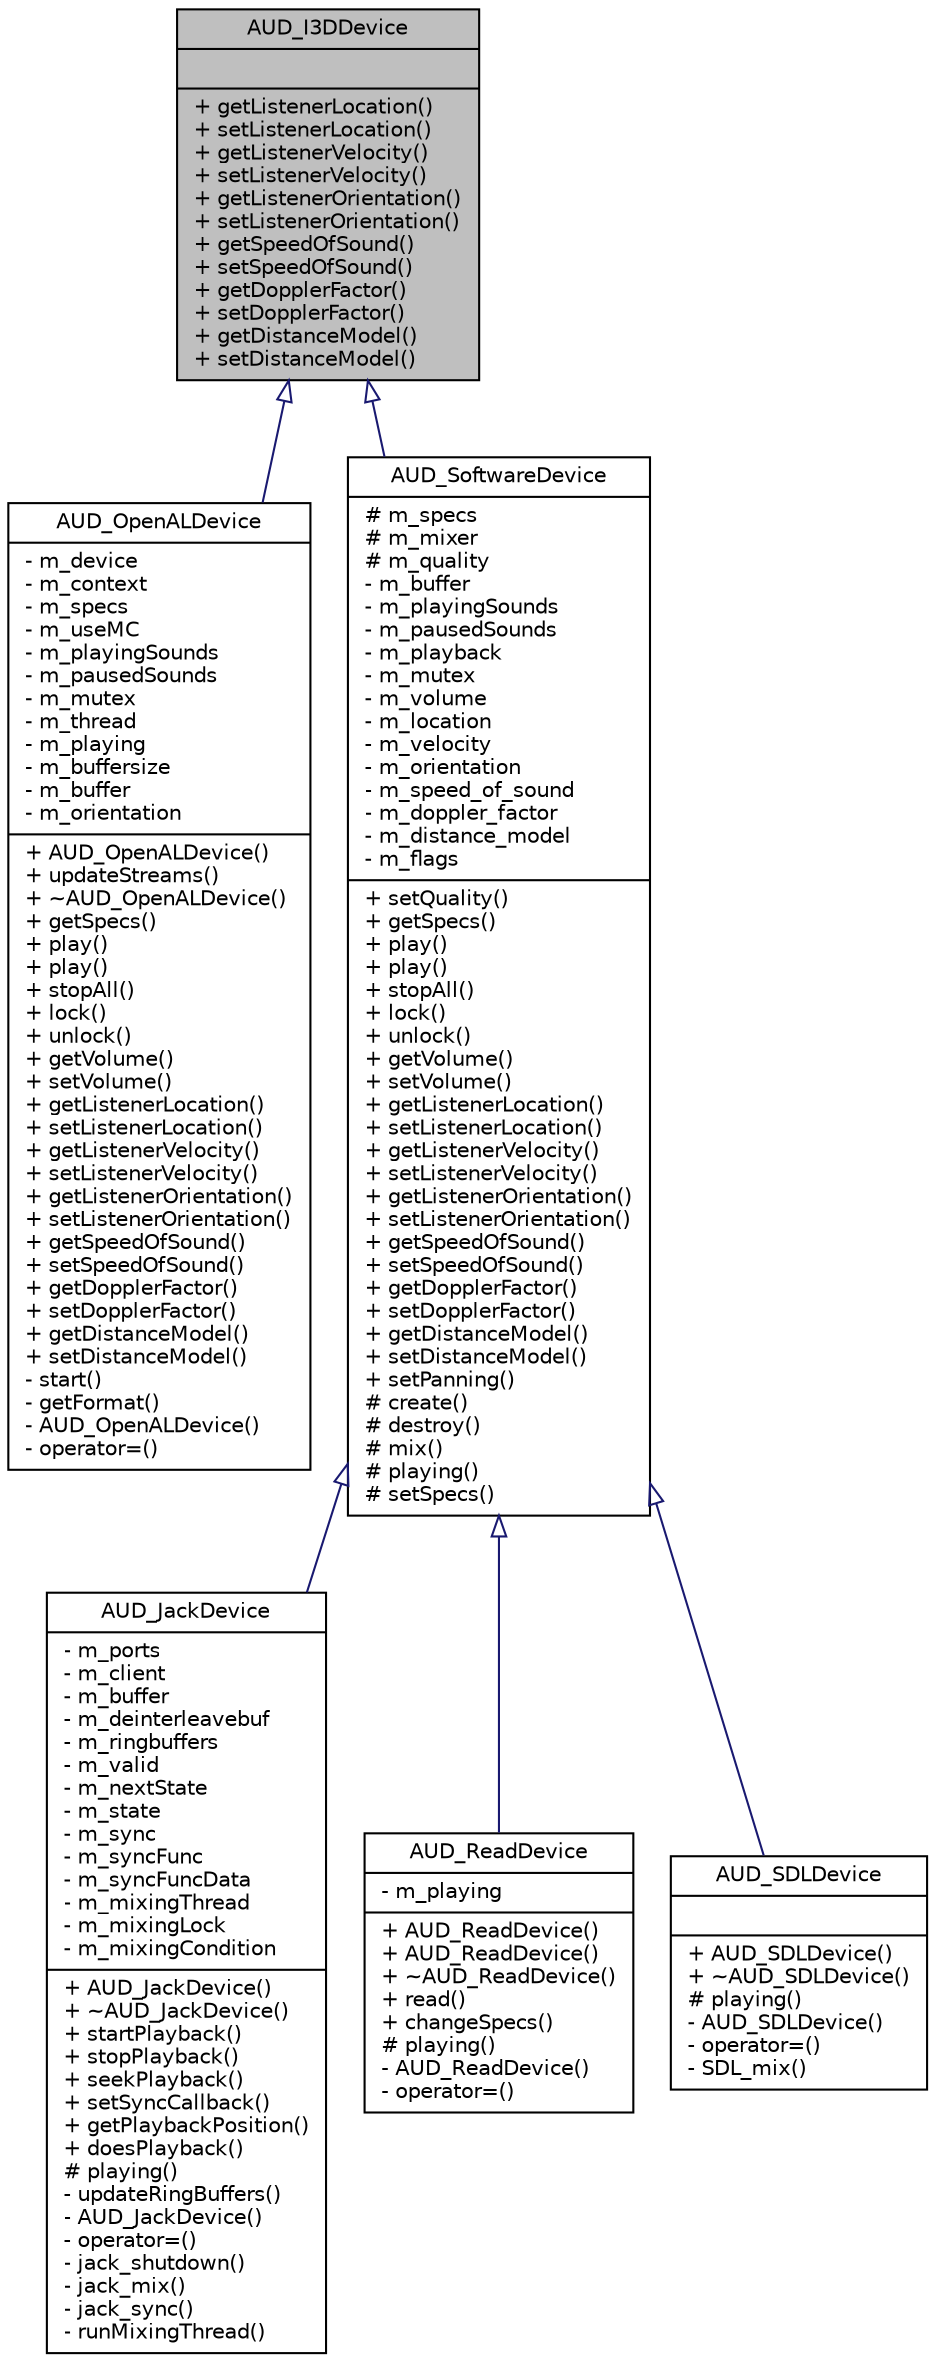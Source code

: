 digraph G
{
  edge [fontname="Helvetica",fontsize="10",labelfontname="Helvetica",labelfontsize="10"];
  node [fontname="Helvetica",fontsize="10",shape=record];
  Node1 [label="{AUD_I3DDevice\n||+ getListenerLocation()\l+ setListenerLocation()\l+ getListenerVelocity()\l+ setListenerVelocity()\l+ getListenerOrientation()\l+ setListenerOrientation()\l+ getSpeedOfSound()\l+ setSpeedOfSound()\l+ getDopplerFactor()\l+ setDopplerFactor()\l+ getDistanceModel()\l+ setDistanceModel()\l}",height=0.2,width=0.4,color="black", fillcolor="grey75", style="filled" fontcolor="black"];
  Node1 -> Node2 [dir=back,color="midnightblue",fontsize="10",style="solid",arrowtail="empty",fontname="Helvetica"];
  Node2 [label="{AUD_OpenALDevice\n|- m_device\l- m_context\l- m_specs\l- m_useMC\l- m_playingSounds\l- m_pausedSounds\l- m_mutex\l- m_thread\l- m_playing\l- m_buffersize\l- m_buffer\l- m_orientation\l|+ AUD_OpenALDevice()\l+ updateStreams()\l+ ~AUD_OpenALDevice()\l+ getSpecs()\l+ play()\l+ play()\l+ stopAll()\l+ lock()\l+ unlock()\l+ getVolume()\l+ setVolume()\l+ getListenerLocation()\l+ setListenerLocation()\l+ getListenerVelocity()\l+ setListenerVelocity()\l+ getListenerOrientation()\l+ setListenerOrientation()\l+ getSpeedOfSound()\l+ setSpeedOfSound()\l+ getDopplerFactor()\l+ setDopplerFactor()\l+ getDistanceModel()\l+ setDistanceModel()\l- start()\l- getFormat()\l- AUD_OpenALDevice()\l- operator=()\l}",height=0.2,width=0.4,color="black", fillcolor="white", style="filled",URL="$d0/d49/classAUD__OpenALDevice.html"];
  Node1 -> Node3 [dir=back,color="midnightblue",fontsize="10",style="solid",arrowtail="empty",fontname="Helvetica"];
  Node3 [label="{AUD_SoftwareDevice\n|# m_specs\l# m_mixer\l# m_quality\l- m_buffer\l- m_playingSounds\l- m_pausedSounds\l- m_playback\l- m_mutex\l- m_volume\l- m_location\l- m_velocity\l- m_orientation\l- m_speed_of_sound\l- m_doppler_factor\l- m_distance_model\l- m_flags\l|+ setQuality()\l+ getSpecs()\l+ play()\l+ play()\l+ stopAll()\l+ lock()\l+ unlock()\l+ getVolume()\l+ setVolume()\l+ getListenerLocation()\l+ setListenerLocation()\l+ getListenerVelocity()\l+ setListenerVelocity()\l+ getListenerOrientation()\l+ setListenerOrientation()\l+ getSpeedOfSound()\l+ setSpeedOfSound()\l+ getDopplerFactor()\l+ setDopplerFactor()\l+ getDistanceModel()\l+ setDistanceModel()\l+ setPanning()\l# create()\l# destroy()\l# mix()\l# playing()\l# setSpecs()\l}",height=0.2,width=0.4,color="black", fillcolor="white", style="filled",URL="$d6/dcc/classAUD__SoftwareDevice.html"];
  Node3 -> Node4 [dir=back,color="midnightblue",fontsize="10",style="solid",arrowtail="empty",fontname="Helvetica"];
  Node4 [label="{AUD_JackDevice\n|- m_ports\l- m_client\l- m_buffer\l- m_deinterleavebuf\l- m_ringbuffers\l- m_valid\l- m_nextState\l- m_state\l- m_sync\l- m_syncFunc\l- m_syncFuncData\l- m_mixingThread\l- m_mixingLock\l- m_mixingCondition\l|+ AUD_JackDevice()\l+ ~AUD_JackDevice()\l+ startPlayback()\l+ stopPlayback()\l+ seekPlayback()\l+ setSyncCallback()\l+ getPlaybackPosition()\l+ doesPlayback()\l# playing()\l- updateRingBuffers()\l- AUD_JackDevice()\l- operator=()\l- jack_shutdown()\l- jack_mix()\l- jack_sync()\l- runMixingThread()\l}",height=0.2,width=0.4,color="black", fillcolor="white", style="filled",URL="$d2/d29/classAUD__JackDevice.html"];
  Node3 -> Node5 [dir=back,color="midnightblue",fontsize="10",style="solid",arrowtail="empty",fontname="Helvetica"];
  Node5 [label="{AUD_ReadDevice\n|- m_playing\l|+ AUD_ReadDevice()\l+ AUD_ReadDevice()\l+ ~AUD_ReadDevice()\l+ read()\l+ changeSpecs()\l# playing()\l- AUD_ReadDevice()\l- operator=()\l}",height=0.2,width=0.4,color="black", fillcolor="white", style="filled",URL="$df/d06/classAUD__ReadDevice.html"];
  Node3 -> Node6 [dir=back,color="midnightblue",fontsize="10",style="solid",arrowtail="empty",fontname="Helvetica"];
  Node6 [label="{AUD_SDLDevice\n||+ AUD_SDLDevice()\l+ ~AUD_SDLDevice()\l# playing()\l- AUD_SDLDevice()\l- operator=()\l- SDL_mix()\l}",height=0.2,width=0.4,color="black", fillcolor="white", style="filled",URL="$db/dd4/classAUD__SDLDevice.html"];
}
